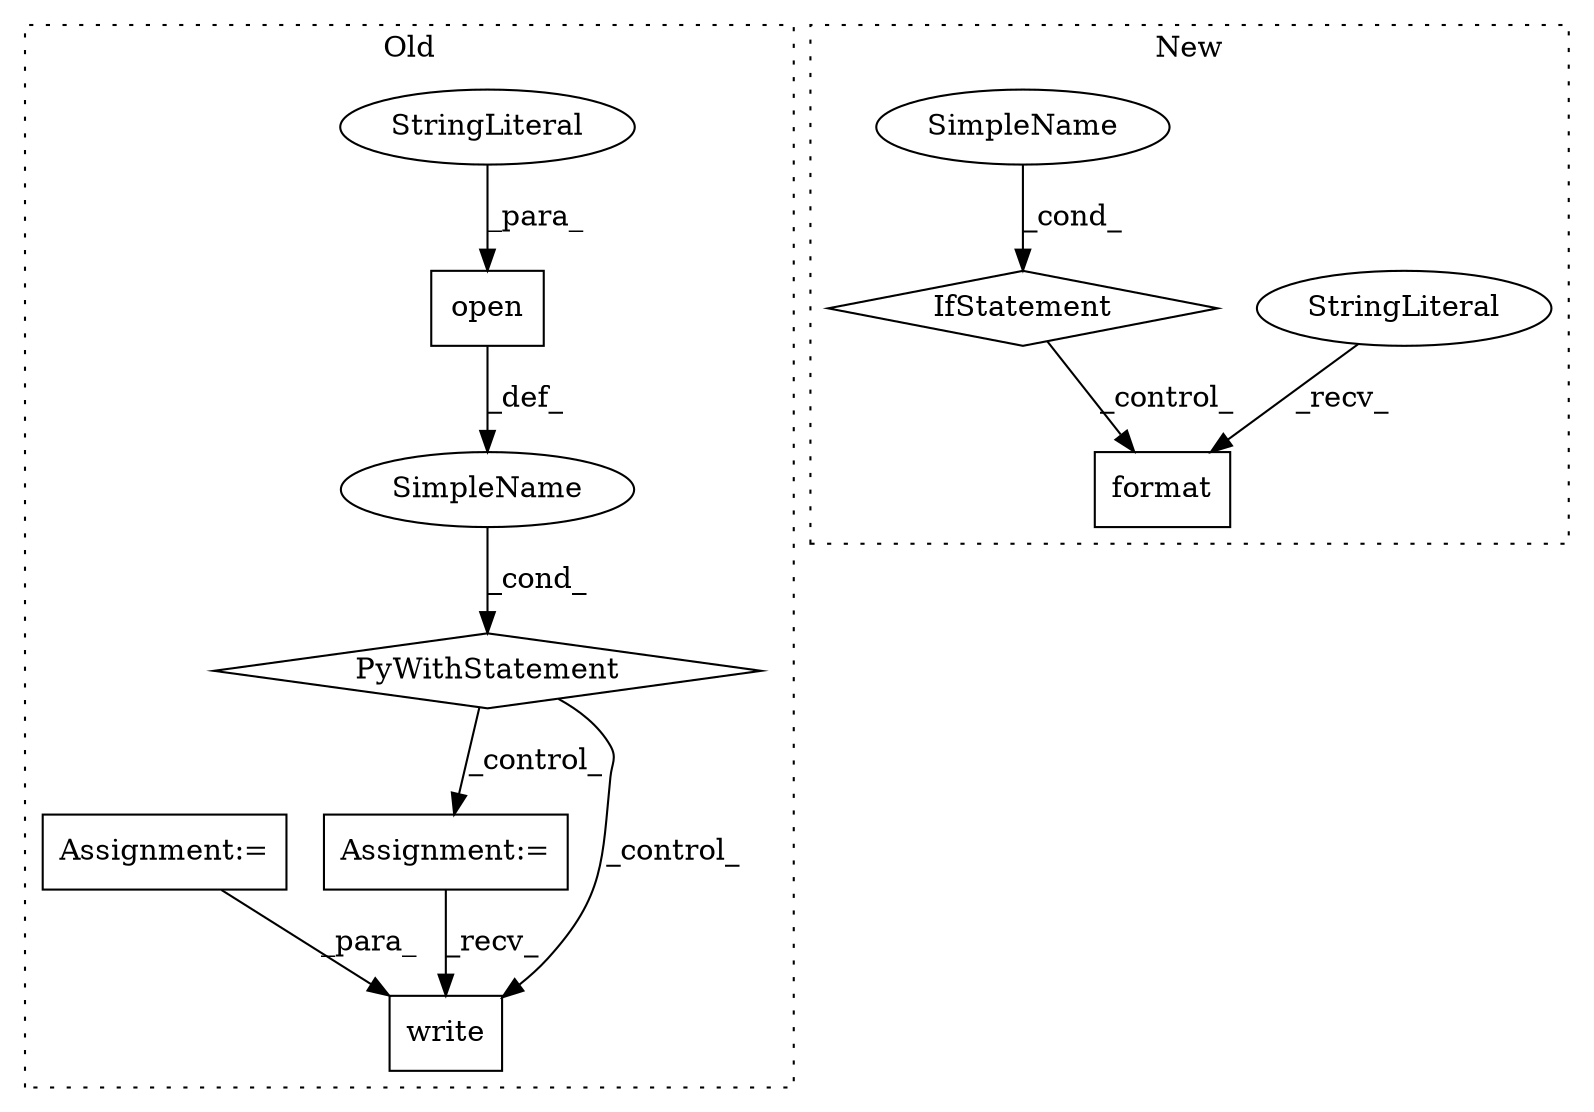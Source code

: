 digraph G {
subgraph cluster0 {
1 [label="open" a="32" s="5694,5715" l="5,1" shape="box"];
4 [label="StringLiteral" a="45" s="5712" l="3" shape="ellipse"];
5 [label="PyWithStatement" a="104" s="5684,5716" l="10,2" shape="diamond"];
6 [label="Assignment:=" a="7" s="5735" l="1" shape="box"];
7 [label="SimpleName" a="42" s="" l="" shape="ellipse"];
10 [label="write" a="32" s="5748,5761" l="6,1" shape="box"];
11 [label="Assignment:=" a="7" s="5549" l="1" shape="box"];
label = "Old";
style="dotted";
}
subgraph cluster1 {
2 [label="format" a="32" s="5648,5683" l="7,1" shape="box"];
3 [label="StringLiteral" a="45" s="5643" l="4" shape="ellipse"];
8 [label="IfStatement" a="25" s="5454,5501" l="4,2" shape="diamond"];
9 [label="SimpleName" a="42" s="" l="" shape="ellipse"];
label = "New";
style="dotted";
}
1 -> 7 [label="_def_"];
3 -> 2 [label="_recv_"];
4 -> 1 [label="_para_"];
5 -> 6 [label="_control_"];
5 -> 10 [label="_control_"];
6 -> 10 [label="_recv_"];
7 -> 5 [label="_cond_"];
8 -> 2 [label="_control_"];
9 -> 8 [label="_cond_"];
11 -> 10 [label="_para_"];
}
